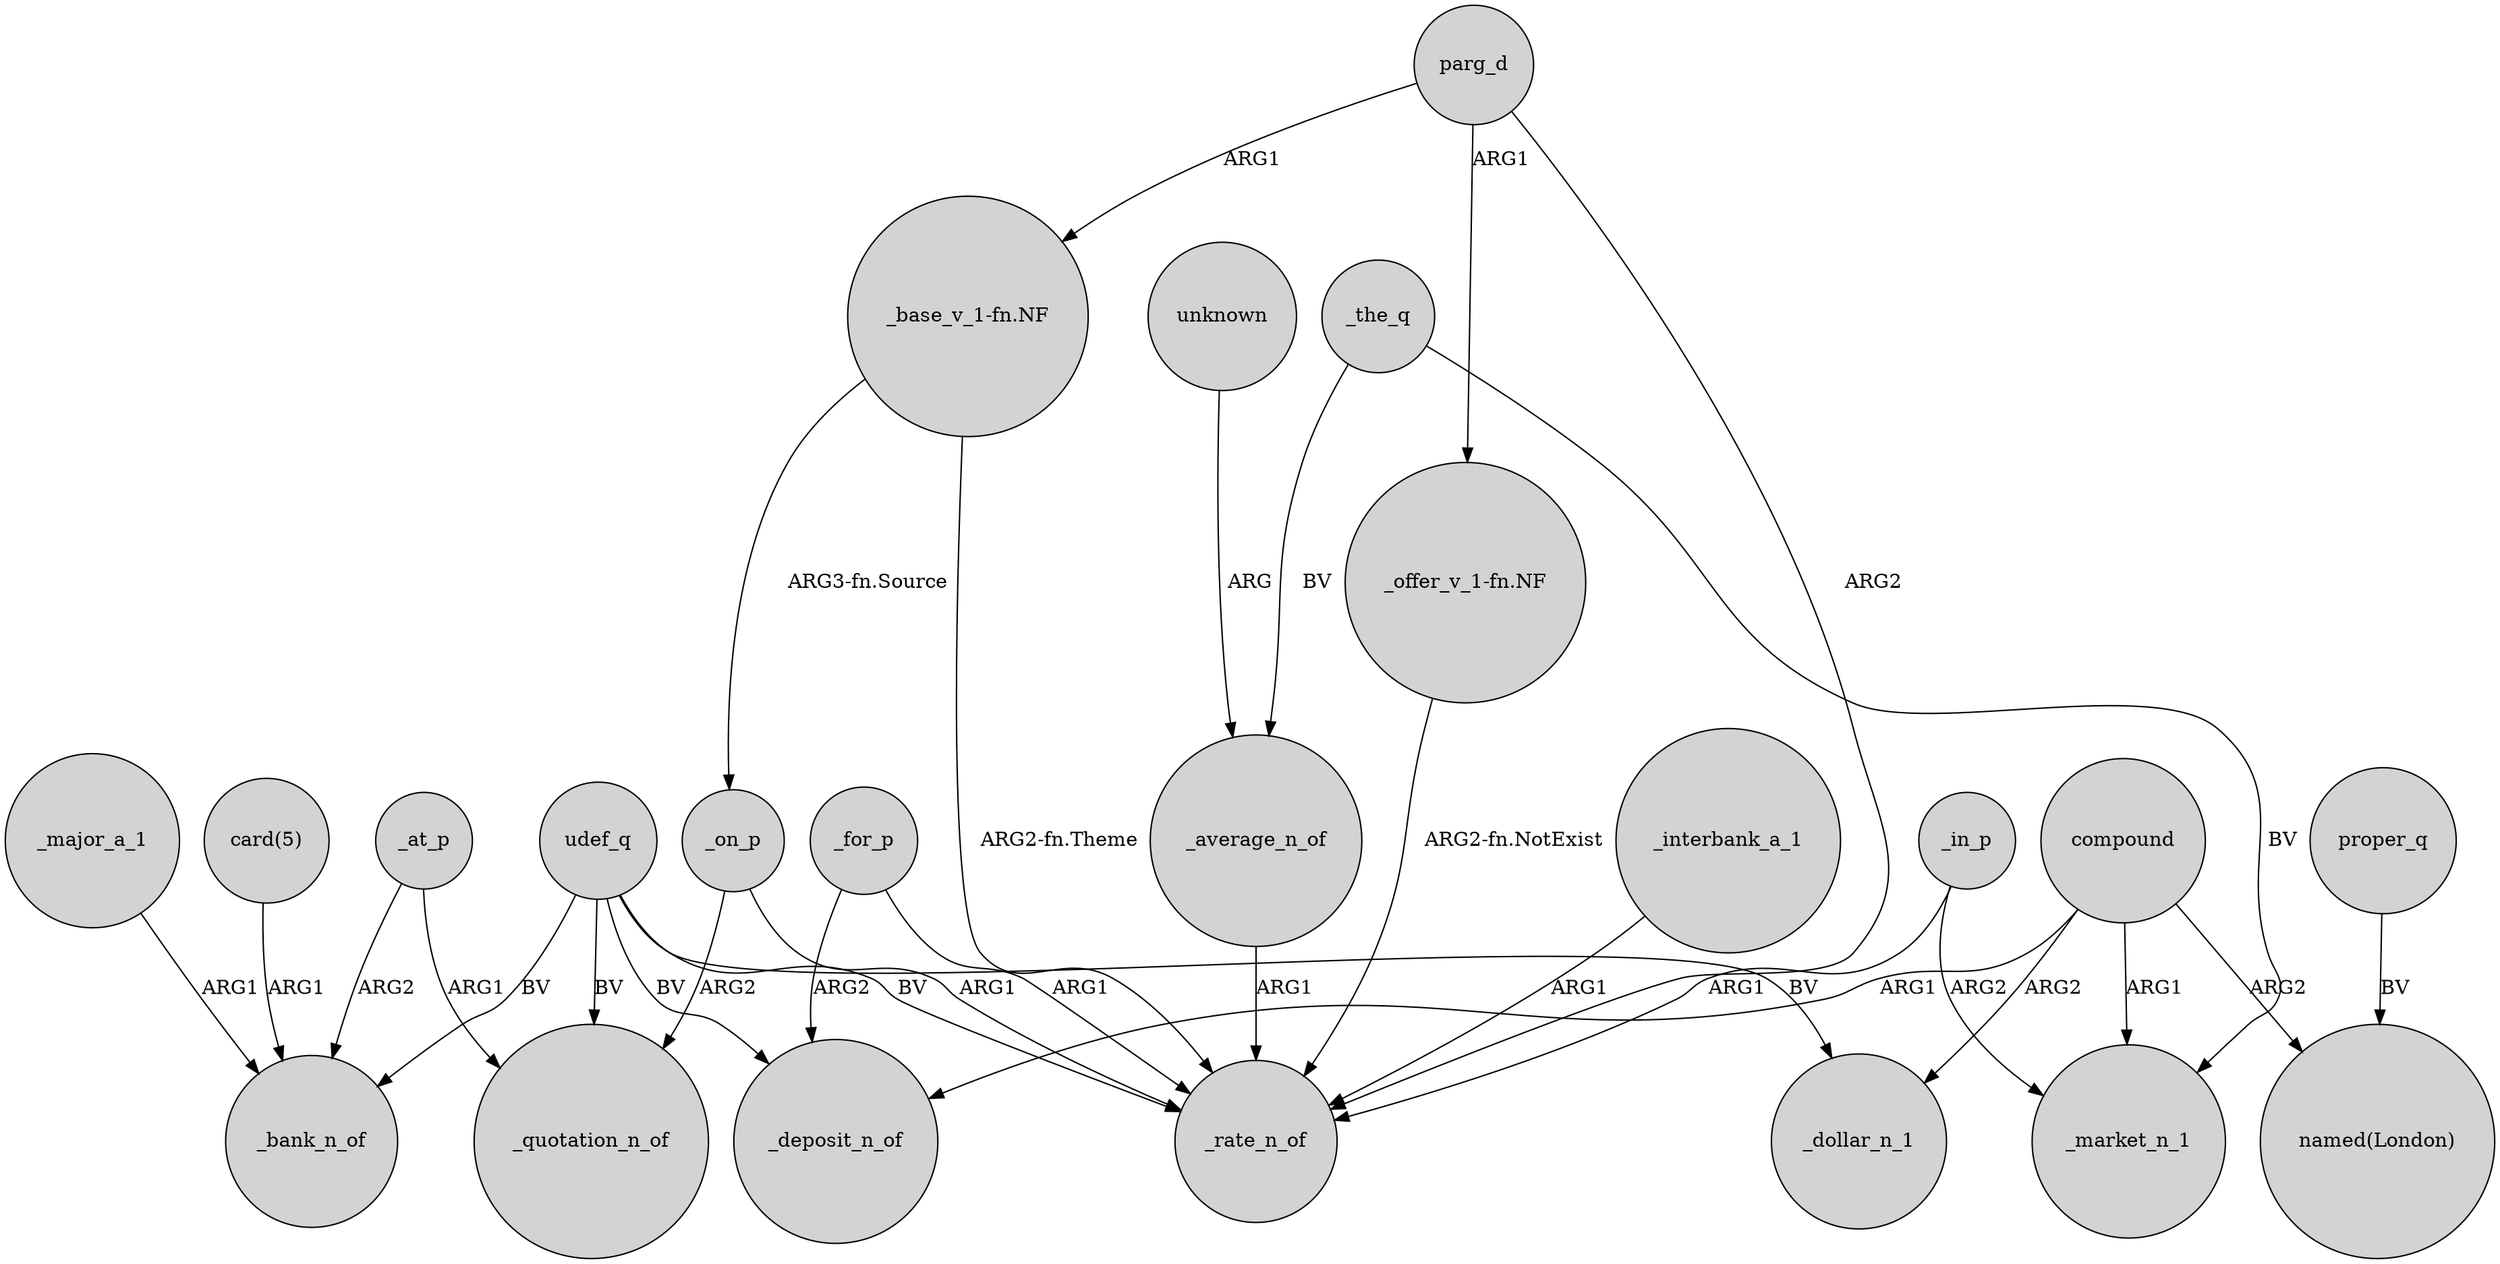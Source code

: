 digraph {
	node [shape=circle style=filled]
	_at_p -> _bank_n_of [label=ARG2]
	_for_p -> _rate_n_of [label=ARG1]
	_interbank_a_1 -> _rate_n_of [label=ARG1]
	_average_n_of -> _rate_n_of [label=ARG1]
	udef_q -> _rate_n_of [label=BV]
	_at_p -> _quotation_n_of [label=ARG1]
	"_offer_v_1-fn.NF" -> _rate_n_of [label="ARG2-fn.NotExist"]
	"_base_v_1-fn.NF" -> _on_p [label="ARG3-fn.Source"]
	udef_q -> _deposit_n_of [label=BV]
	_the_q -> _average_n_of [label=BV]
	_major_a_1 -> _bank_n_of [label=ARG1]
	_on_p -> _quotation_n_of [label=ARG2]
	compound -> "named(London)" [label=ARG2]
	proper_q -> "named(London)" [label=BV]
	udef_q -> _quotation_n_of [label=BV]
	"_base_v_1-fn.NF" -> _rate_n_of [label="ARG2-fn.Theme"]
	_in_p -> _rate_n_of [label=ARG1]
	_in_p -> _market_n_1 [label=ARG2]
	compound -> _deposit_n_of [label=ARG1]
	udef_q -> _bank_n_of [label=BV]
	compound -> _market_n_1 [label=ARG1]
	unknown -> _average_n_of [label=ARG]
	compound -> _dollar_n_1 [label=ARG2]
	_the_q -> _market_n_1 [label=BV]
	parg_d -> "_offer_v_1-fn.NF" [label=ARG1]
	_on_p -> _rate_n_of [label=ARG1]
	parg_d -> _rate_n_of [label=ARG2]
	parg_d -> "_base_v_1-fn.NF" [label=ARG1]
	"card(5)" -> _bank_n_of [label=ARG1]
	udef_q -> _dollar_n_1 [label=BV]
	_for_p -> _deposit_n_of [label=ARG2]
}
